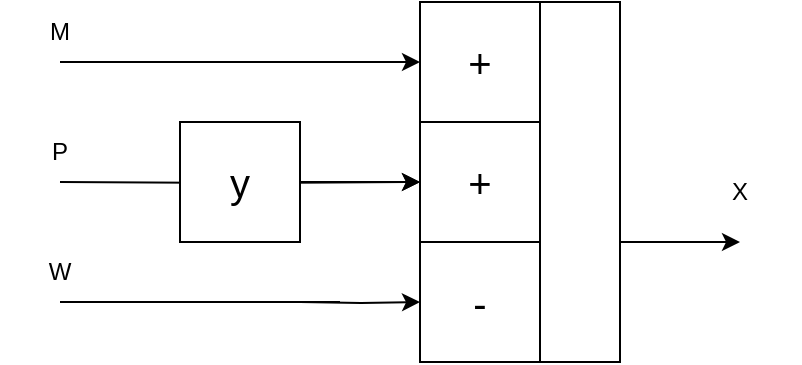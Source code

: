 <mxfile version="26.1.1">
  <diagram name="Page-1" id="_vyTYUCOXEmmg8NYi0am">
    <mxGraphModel dx="587" dy="671" grid="1" gridSize="10" guides="1" tooltips="1" connect="1" arrows="1" fold="1" page="1" pageScale="1" pageWidth="850" pageHeight="1100" math="0" shadow="0">
      <root>
        <mxCell id="0" />
        <mxCell id="1" parent="0" />
        <mxCell id="Ri8fIjRqpiTNRW61zUmu-1" value="&lt;font style=&quot;font-size: 20px;&quot;&gt;+&lt;/font&gt;" style="rounded=0;whiteSpace=wrap;html=1;" parent="1" vertex="1">
          <mxGeometry x="250" y="370" width="60" height="60" as="geometry" />
        </mxCell>
        <mxCell id="Ri8fIjRqpiTNRW61zUmu-2" value="&lt;span style=&quot;font-size: 20px;&quot;&gt;+&lt;/span&gt;" style="rounded=0;whiteSpace=wrap;html=1;" parent="1" vertex="1">
          <mxGeometry x="250" y="430" width="60" height="60" as="geometry" />
        </mxCell>
        <mxCell id="Ri8fIjRqpiTNRW61zUmu-3" value="&lt;span style=&quot;font-size: 20px;&quot;&gt;-&lt;/span&gt;" style="rounded=0;whiteSpace=wrap;html=1;" parent="1" vertex="1">
          <mxGeometry x="250" y="490" width="60" height="60" as="geometry" />
        </mxCell>
        <mxCell id="Ri8fIjRqpiTNRW61zUmu-5" value="" style="rounded=0;whiteSpace=wrap;html=1;" parent="1" vertex="1">
          <mxGeometry x="310" y="370" width="40" height="180" as="geometry" />
        </mxCell>
        <mxCell id="Ri8fIjRqpiTNRW61zUmu-9" style="edgeStyle=orthogonalEdgeStyle;rounded=0;orthogonalLoop=1;jettySize=auto;html=1;entryX=0;entryY=0.5;entryDx=0;entryDy=0;exitX=0.5;exitY=1;exitDx=0;exitDy=0;" parent="1" source="Ri8fIjRqpiTNRW61zUmu-15" target="Ri8fIjRqpiTNRW61zUmu-1" edge="1">
          <mxGeometry relative="1" as="geometry">
            <mxPoint x="190" y="400" as="sourcePoint" />
            <Array as="points">
              <mxPoint x="120" y="400" />
              <mxPoint x="120" y="400" />
            </Array>
          </mxGeometry>
        </mxCell>
        <mxCell id="Ri8fIjRqpiTNRW61zUmu-10" style="edgeStyle=orthogonalEdgeStyle;rounded=0;orthogonalLoop=1;jettySize=auto;html=1;" parent="1" target="Ri8fIjRqpiTNRW61zUmu-2" edge="1" source="vr3T0THmv4kPDHBN1TLS-2">
          <mxGeometry relative="1" as="geometry">
            <mxPoint x="70" y="460" as="sourcePoint" />
          </mxGeometry>
        </mxCell>
        <mxCell id="Ri8fIjRqpiTNRW61zUmu-11" style="edgeStyle=orthogonalEdgeStyle;rounded=0;orthogonalLoop=1;jettySize=auto;html=1;" parent="1" target="Ri8fIjRqpiTNRW61zUmu-3" edge="1">
          <mxGeometry relative="1" as="geometry">
            <mxPoint x="190" y="520" as="sourcePoint" />
          </mxGeometry>
        </mxCell>
        <mxCell id="Ri8fIjRqpiTNRW61zUmu-14" value="" style="endArrow=none;html=1;rounded=0;exitX=0.5;exitY=1;exitDx=0;exitDy=0;" parent="1" edge="1" source="Ri8fIjRqpiTNRW61zUmu-17">
          <mxGeometry width="50" height="50" relative="1" as="geometry">
            <mxPoint x="50" y="519.5" as="sourcePoint" />
            <mxPoint x="210" y="520" as="targetPoint" />
          </mxGeometry>
        </mxCell>
        <mxCell id="Ri8fIjRqpiTNRW61zUmu-15" value="M" style="text;html=1;align=center;verticalAlign=middle;whiteSpace=wrap;rounded=0;" parent="1" vertex="1">
          <mxGeometry x="40" y="370" width="60" height="30" as="geometry" />
        </mxCell>
        <mxCell id="Ri8fIjRqpiTNRW61zUmu-16" value="P" style="text;html=1;align=center;verticalAlign=middle;whiteSpace=wrap;rounded=0;" parent="1" vertex="1">
          <mxGeometry x="40" y="430" width="60" height="30" as="geometry" />
        </mxCell>
        <mxCell id="Ri8fIjRqpiTNRW61zUmu-17" value="W" style="text;html=1;align=center;verticalAlign=middle;whiteSpace=wrap;rounded=0;" parent="1" vertex="1">
          <mxGeometry x="40" y="490" width="60" height="30" as="geometry" />
        </mxCell>
        <mxCell id="Ri8fIjRqpiTNRW61zUmu-18" style="edgeStyle=orthogonalEdgeStyle;rounded=0;orthogonalLoop=1;jettySize=auto;html=1;entryX=0;entryY=0.5;entryDx=0;entryDy=0;" parent="1" edge="1">
          <mxGeometry relative="1" as="geometry">
            <mxPoint x="350" y="490" as="sourcePoint" />
            <mxPoint x="410" y="490" as="targetPoint" />
          </mxGeometry>
        </mxCell>
        <mxCell id="Ri8fIjRqpiTNRW61zUmu-19" value="X" style="text;html=1;align=center;verticalAlign=middle;whiteSpace=wrap;rounded=0;" parent="1" vertex="1">
          <mxGeometry x="380" y="450" width="60" height="30" as="geometry" />
        </mxCell>
        <mxCell id="vr3T0THmv4kPDHBN1TLS-4" value="" style="edgeStyle=orthogonalEdgeStyle;rounded=0;orthogonalLoop=1;jettySize=auto;html=1;entryX=0;entryY=0.5;entryDx=0;entryDy=0;" edge="1" parent="1" target="Ri8fIjRqpiTNRW61zUmu-2">
          <mxGeometry relative="1" as="geometry">
            <mxPoint x="70" y="460" as="sourcePoint" />
            <mxPoint x="250" y="460" as="targetPoint" />
          </mxGeometry>
        </mxCell>
        <mxCell id="vr3T0THmv4kPDHBN1TLS-2" value="&lt;span style=&quot;font-size: 20px;&quot;&gt;y&lt;/span&gt;" style="rounded=0;whiteSpace=wrap;html=1;" vertex="1" parent="1">
          <mxGeometry x="130" y="430" width="60" height="60" as="geometry" />
        </mxCell>
      </root>
    </mxGraphModel>
  </diagram>
</mxfile>
